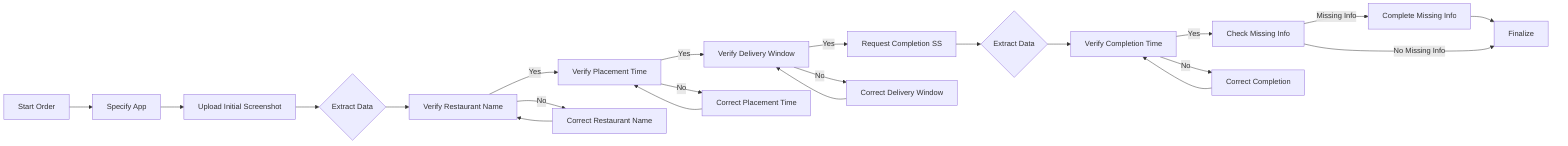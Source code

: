 graph LR
    A[Start Order] --> B[Specify App]
    B --> C[Upload Initial Screenshot]
    C --> D{Extract Data}
    D --> E[Verify Restaurant Name]
    E -->|Yes| F[Verify Placement Time]
    E -->|No| G[Correct Restaurant Name]
    G --> E
    F -->|Yes| H[Verify Delivery Window]
    F -->|No| I[Correct Placement Time]
    I --> F
    H -->|Yes| J[Request Completion SS]
    H -->|No| K[Correct Delivery Window]
    K --> H
    J --> L{Extract Data}
    L --> M[Verify Completion Time]
    M -->|Yes| N[Check Missing Info]
    M -->|No| O[Correct Completion]
    O --> M
    N -->|Missing Info| R[Complete Missing Info]
    R --> Q
    N -->|No Missing Info| Q[Finalize]
